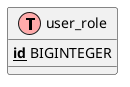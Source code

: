 {
  "sha1": "i564yd58yckvx6moneu59ul7j11624j",
  "insertion": {
    "when": "2024-06-03T18:59:30.324Z",
    "url": "https://github.com/esteinberg/plantuml4idea/issues/221",
    "user": "plantuml@gmail.com"
  }
}
@startuml

!define Table(name,desc) class name as "desc" << (T,#FFAAAA) >>
!define primary_key(x) <b>x</b>
!define not_null(x) <u>x</u>

Table(user_role, "user_role") {
not_null(primary_key(id)) BIGINTEGER
}


@enduml
